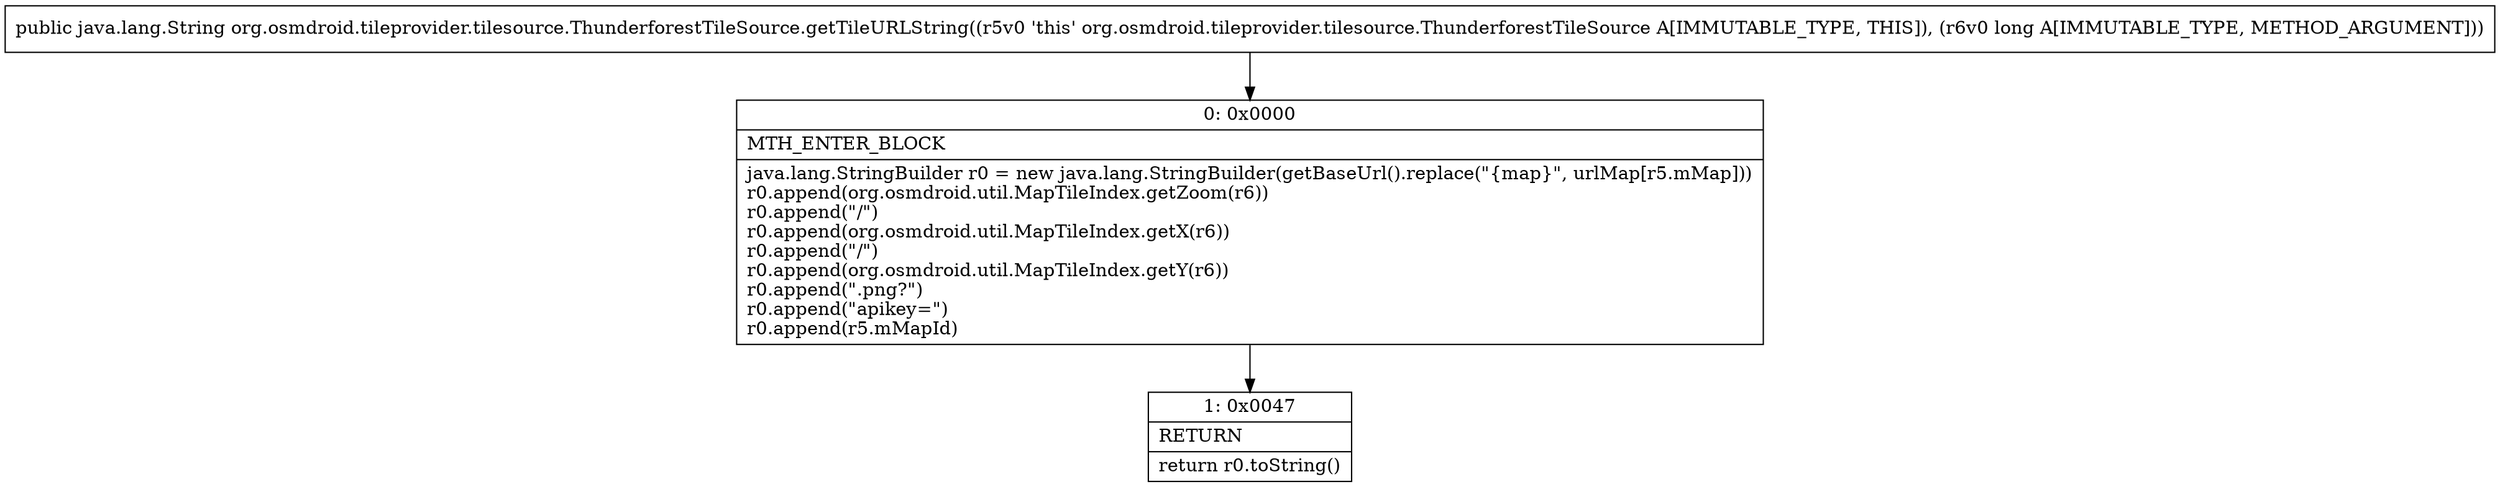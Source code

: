 digraph "CFG fororg.osmdroid.tileprovider.tilesource.ThunderforestTileSource.getTileURLString(J)Ljava\/lang\/String;" {
Node_0 [shape=record,label="{0\:\ 0x0000|MTH_ENTER_BLOCK\l|java.lang.StringBuilder r0 = new java.lang.StringBuilder(getBaseUrl().replace(\"\{map\}\", urlMap[r5.mMap]))\lr0.append(org.osmdroid.util.MapTileIndex.getZoom(r6))\lr0.append(\"\/\")\lr0.append(org.osmdroid.util.MapTileIndex.getX(r6))\lr0.append(\"\/\")\lr0.append(org.osmdroid.util.MapTileIndex.getY(r6))\lr0.append(\".png?\")\lr0.append(\"apikey=\")\lr0.append(r5.mMapId)\l}"];
Node_1 [shape=record,label="{1\:\ 0x0047|RETURN\l|return r0.toString()\l}"];
MethodNode[shape=record,label="{public java.lang.String org.osmdroid.tileprovider.tilesource.ThunderforestTileSource.getTileURLString((r5v0 'this' org.osmdroid.tileprovider.tilesource.ThunderforestTileSource A[IMMUTABLE_TYPE, THIS]), (r6v0 long A[IMMUTABLE_TYPE, METHOD_ARGUMENT])) }"];
MethodNode -> Node_0;
Node_0 -> Node_1;
}

